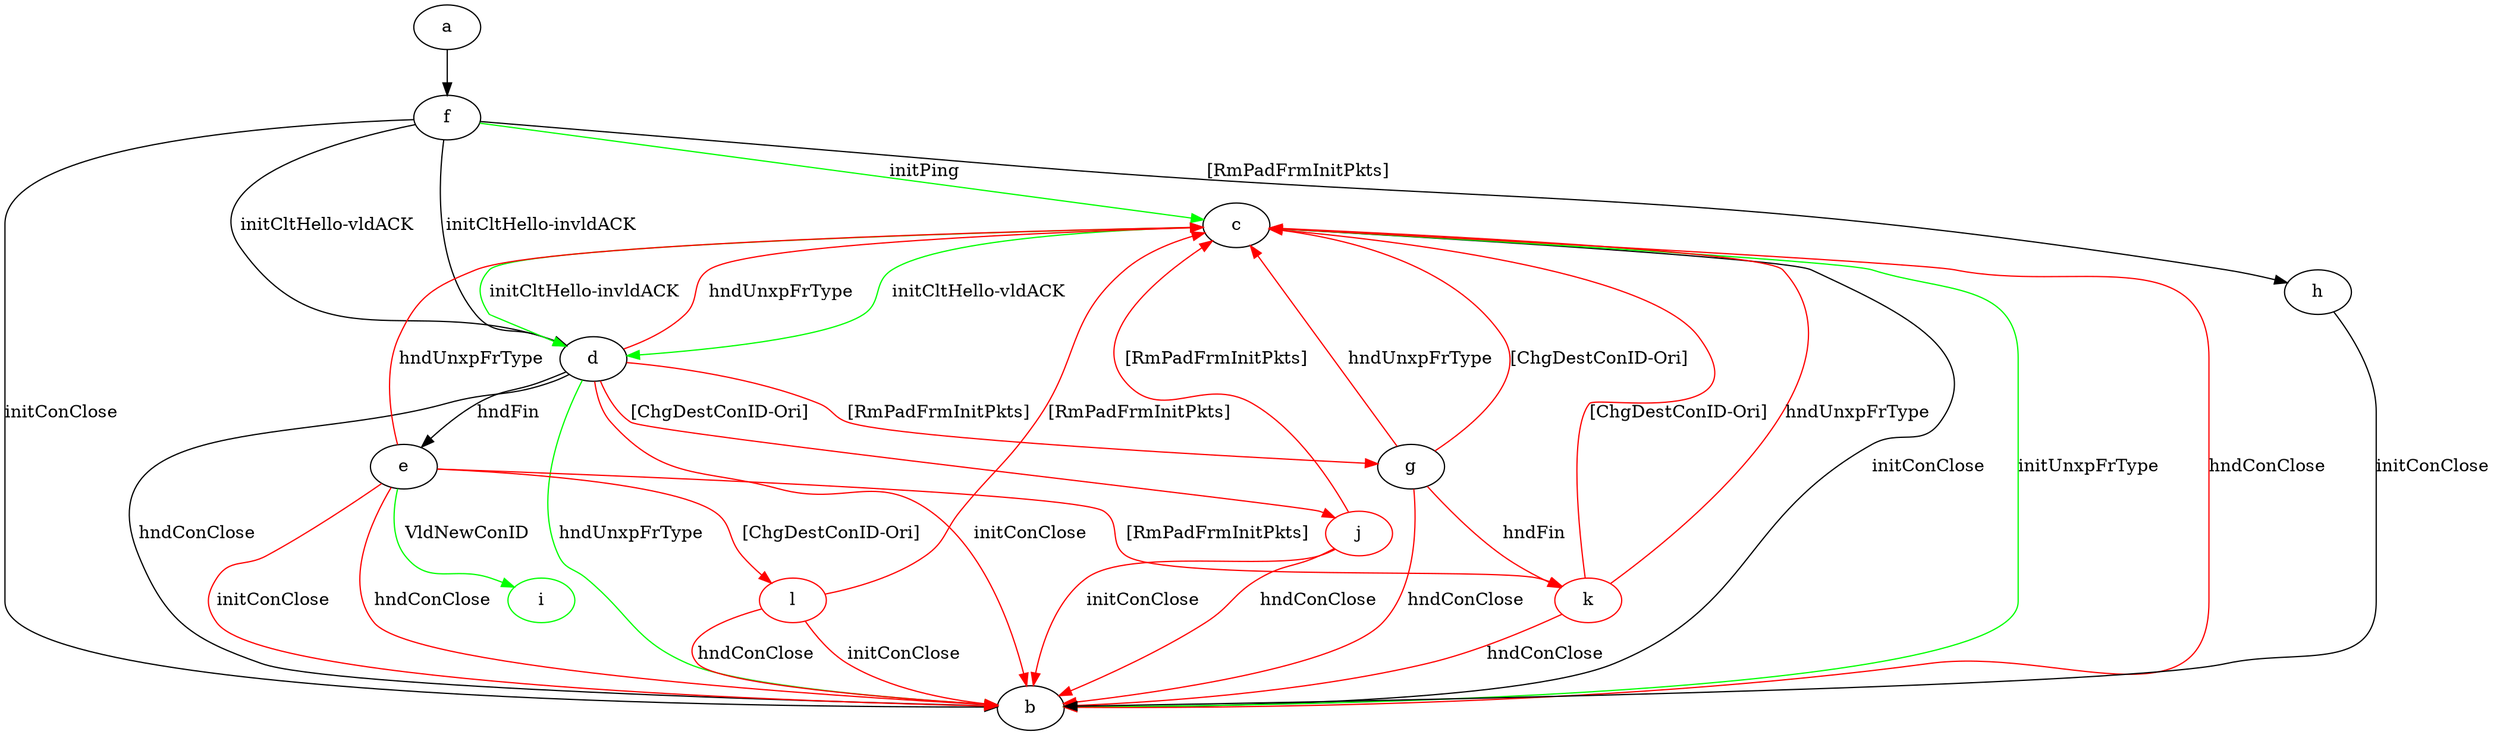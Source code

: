 digraph "" {
	a -> f	[key=0];
	c -> b	[key=0,
		label="initConClose "];
	c -> b	[key=1,
		color=green,
		label="initUnxpFrType "];
	c -> b	[key=2,
		color=red,
		label="hndConClose "];
	c -> d	[key=0,
		color=green,
		label="initCltHello-vldACK "];
	c -> d	[key=1,
		color=green,
		label="initCltHello-invldACK "];
	d -> b	[key=0,
		label="hndConClose "];
	d -> b	[key=1,
		color=green,
		label="hndUnxpFrType "];
	d -> b	[key=2,
		color=red,
		label="initConClose "];
	d -> c	[key=0,
		color=red,
		label="hndUnxpFrType "];
	d -> e	[key=0,
		label="hndFin "];
	d -> g	[key=0,
		color=red,
		label="[RmPadFrmInitPkts] "];
	j	[color=red];
	d -> j	[key=0,
		color=red,
		label="[ChgDestConID-Ori] "];
	e -> b	[key=0,
		color=red,
		label="initConClose "];
	e -> b	[key=1,
		color=red,
		label="hndConClose "];
	e -> c	[key=0,
		color=red,
		label="hndUnxpFrType "];
	i	[color=green];
	e -> i	[key=0,
		color=green,
		label="VldNewConID "];
	k	[color=red];
	e -> k	[key=0,
		color=red,
		label="[RmPadFrmInitPkts] "];
	l	[color=red];
	e -> l	[key=0,
		color=red,
		label="[ChgDestConID-Ori] "];
	f -> b	[key=0,
		label="initConClose "];
	f -> c	[key=0,
		color=green,
		label="initPing "];
	f -> d	[key=0,
		label="initCltHello-vldACK "];
	f -> d	[key=1,
		label="initCltHello-invldACK "];
	f -> h	[key=0,
		label="[RmPadFrmInitPkts] "];
	g -> b	[key=0,
		color=red,
		label="hndConClose "];
	g -> c	[key=0,
		color=red,
		label="hndUnxpFrType "];
	g -> c	[key=1,
		color=red,
		label="[ChgDestConID-Ori] "];
	g -> k	[key=0,
		color=red,
		label="hndFin "];
	h -> b	[key=0,
		label="initConClose "];
	j -> b	[key=0,
		color=red,
		label="initConClose "];
	j -> b	[key=1,
		color=red,
		label="hndConClose "];
	j -> c	[key=0,
		color=red,
		label="[RmPadFrmInitPkts] "];
	k -> b	[key=0,
		color=red,
		label="hndConClose "];
	k -> c	[key=0,
		color=red,
		label="hndUnxpFrType "];
	k -> c	[key=1,
		color=red,
		label="[ChgDestConID-Ori] "];
	l -> b	[key=0,
		color=red,
		label="initConClose "];
	l -> b	[key=1,
		color=red,
		label="hndConClose "];
	l -> c	[key=0,
		color=red,
		label="[RmPadFrmInitPkts] "];
}
